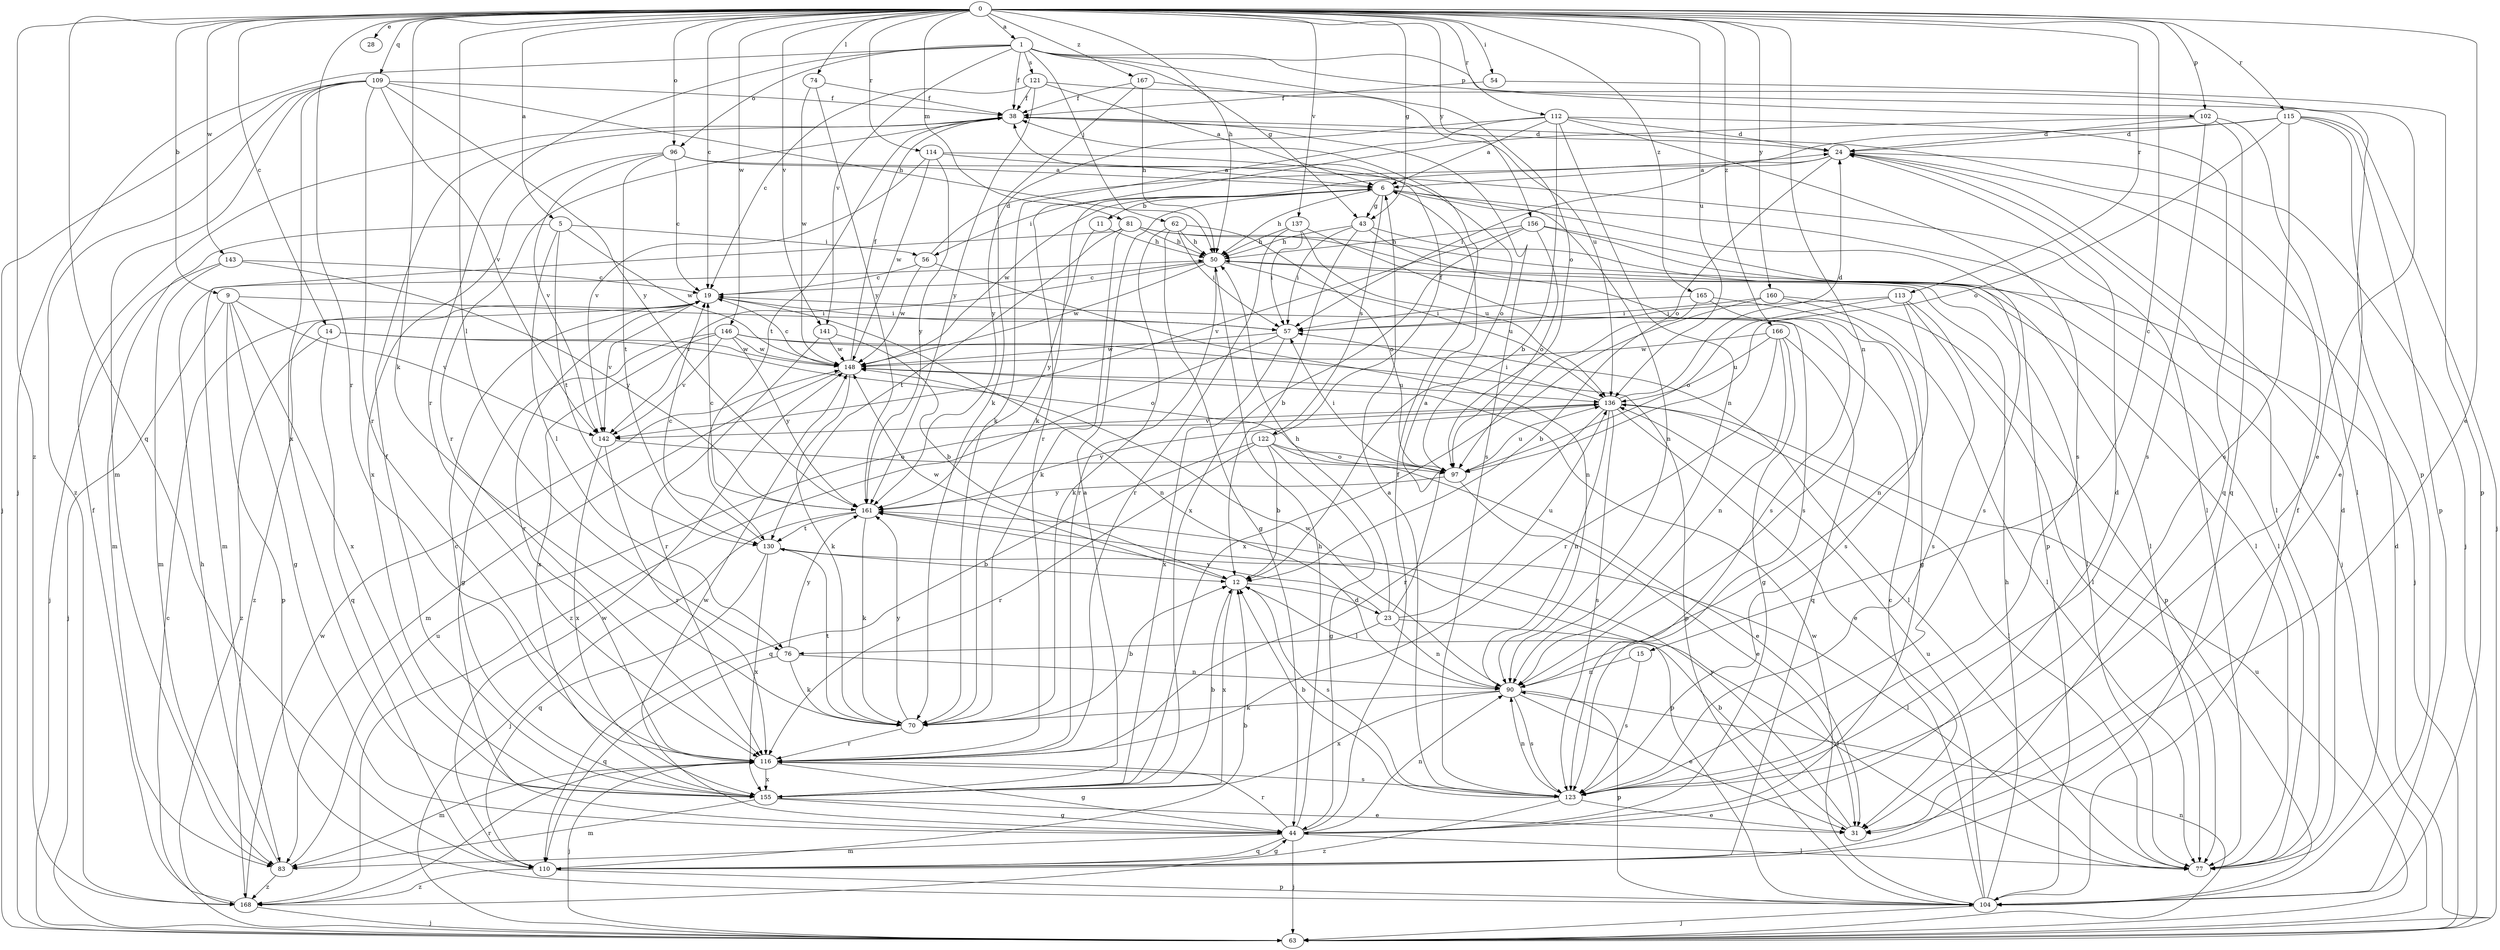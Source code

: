 strict digraph  {
0;
1;
5;
6;
9;
11;
12;
14;
15;
19;
23;
24;
28;
31;
38;
43;
44;
50;
54;
56;
57;
62;
63;
70;
74;
76;
77;
81;
83;
90;
96;
97;
102;
104;
109;
110;
112;
113;
114;
115;
116;
121;
122;
123;
130;
136;
137;
141;
142;
143;
146;
148;
155;
156;
160;
161;
165;
166;
167;
168;
0 -> 1  [label=a];
0 -> 5  [label=a];
0 -> 9  [label=b];
0 -> 14  [label=c];
0 -> 15  [label=c];
0 -> 19  [label=c];
0 -> 28  [label=e];
0 -> 31  [label=e];
0 -> 43  [label=g];
0 -> 50  [label=h];
0 -> 54  [label=i];
0 -> 70  [label=k];
0 -> 74  [label=l];
0 -> 76  [label=l];
0 -> 81  [label=m];
0 -> 90  [label=n];
0 -> 96  [label=o];
0 -> 102  [label=p];
0 -> 109  [label=q];
0 -> 110  [label=q];
0 -> 112  [label=r];
0 -> 113  [label=r];
0 -> 114  [label=r];
0 -> 115  [label=r];
0 -> 116  [label=r];
0 -> 136  [label=u];
0 -> 137  [label=v];
0 -> 141  [label=v];
0 -> 143  [label=w];
0 -> 146  [label=w];
0 -> 156  [label=y];
0 -> 160  [label=y];
0 -> 165  [label=z];
0 -> 166  [label=z];
0 -> 167  [label=z];
0 -> 168  [label=z];
1 -> 38  [label=f];
1 -> 43  [label=g];
1 -> 62  [label=j];
1 -> 63  [label=j];
1 -> 96  [label=o];
1 -> 97  [label=o];
1 -> 102  [label=p];
1 -> 104  [label=p];
1 -> 116  [label=r];
1 -> 121  [label=s];
1 -> 141  [label=v];
5 -> 56  [label=i];
5 -> 76  [label=l];
5 -> 83  [label=m];
5 -> 130  [label=t];
5 -> 148  [label=w];
6 -> 11  [label=b];
6 -> 43  [label=g];
6 -> 50  [label=h];
6 -> 56  [label=i];
6 -> 63  [label=j];
6 -> 90  [label=n];
6 -> 104  [label=p];
6 -> 122  [label=s];
6 -> 148  [label=w];
9 -> 44  [label=g];
9 -> 57  [label=i];
9 -> 63  [label=j];
9 -> 104  [label=p];
9 -> 142  [label=v];
9 -> 155  [label=x];
11 -> 50  [label=h];
11 -> 161  [label=y];
12 -> 23  [label=d];
12 -> 123  [label=s];
12 -> 148  [label=w];
12 -> 155  [label=x];
14 -> 97  [label=o];
14 -> 110  [label=q];
14 -> 148  [label=w];
14 -> 168  [label=z];
15 -> 90  [label=n];
15 -> 123  [label=s];
19 -> 57  [label=i];
19 -> 90  [label=n];
19 -> 116  [label=r];
19 -> 142  [label=v];
19 -> 168  [label=z];
23 -> 6  [label=a];
23 -> 50  [label=h];
23 -> 76  [label=l];
23 -> 77  [label=l];
23 -> 90  [label=n];
23 -> 136  [label=u];
23 -> 161  [label=y];
24 -> 6  [label=a];
24 -> 57  [label=i];
24 -> 63  [label=j];
24 -> 77  [label=l];
24 -> 97  [label=o];
31 -> 12  [label=b];
31 -> 161  [label=y];
38 -> 24  [label=d];
38 -> 116  [label=r];
38 -> 123  [label=s];
38 -> 130  [label=t];
43 -> 12  [label=b];
43 -> 50  [label=h];
43 -> 57  [label=i];
43 -> 77  [label=l];
43 -> 123  [label=s];
44 -> 24  [label=d];
44 -> 38  [label=f];
44 -> 50  [label=h];
44 -> 63  [label=j];
44 -> 77  [label=l];
44 -> 83  [label=m];
44 -> 90  [label=n];
44 -> 110  [label=q];
44 -> 116  [label=r];
44 -> 148  [label=w];
50 -> 19  [label=c];
50 -> 70  [label=k];
50 -> 77  [label=l];
50 -> 136  [label=u];
50 -> 142  [label=v];
50 -> 148  [label=w];
54 -> 38  [label=f];
54 -> 104  [label=p];
56 -> 19  [label=c];
56 -> 24  [label=d];
56 -> 90  [label=n];
56 -> 148  [label=w];
57 -> 148  [label=w];
57 -> 155  [label=x];
57 -> 168  [label=z];
62 -> 44  [label=g];
62 -> 50  [label=h];
62 -> 57  [label=i];
62 -> 97  [label=o];
62 -> 116  [label=r];
63 -> 19  [label=c];
63 -> 24  [label=d];
63 -> 90  [label=n];
63 -> 136  [label=u];
70 -> 12  [label=b];
70 -> 116  [label=r];
70 -> 130  [label=t];
70 -> 161  [label=y];
74 -> 38  [label=f];
74 -> 148  [label=w];
74 -> 161  [label=y];
76 -> 70  [label=k];
76 -> 90  [label=n];
76 -> 110  [label=q];
76 -> 161  [label=y];
77 -> 24  [label=d];
81 -> 50  [label=h];
81 -> 63  [label=j];
81 -> 70  [label=k];
81 -> 77  [label=l];
81 -> 83  [label=m];
81 -> 130  [label=t];
83 -> 50  [label=h];
83 -> 136  [label=u];
83 -> 168  [label=z];
90 -> 31  [label=e];
90 -> 70  [label=k];
90 -> 104  [label=p];
90 -> 123  [label=s];
90 -> 148  [label=w];
90 -> 155  [label=x];
96 -> 6  [label=a];
96 -> 19  [label=c];
96 -> 77  [label=l];
96 -> 130  [label=t];
96 -> 142  [label=v];
96 -> 155  [label=x];
97 -> 31  [label=e];
97 -> 57  [label=i];
97 -> 136  [label=u];
97 -> 161  [label=y];
102 -> 24  [label=d];
102 -> 77  [label=l];
102 -> 110  [label=q];
102 -> 116  [label=r];
102 -> 123  [label=s];
104 -> 19  [label=c];
104 -> 38  [label=f];
104 -> 50  [label=h];
104 -> 63  [label=j];
104 -> 136  [label=u];
104 -> 148  [label=w];
109 -> 38  [label=f];
109 -> 50  [label=h];
109 -> 63  [label=j];
109 -> 83  [label=m];
109 -> 116  [label=r];
109 -> 142  [label=v];
109 -> 155  [label=x];
109 -> 161  [label=y];
109 -> 168  [label=z];
110 -> 12  [label=b];
110 -> 44  [label=g];
110 -> 104  [label=p];
110 -> 148  [label=w];
110 -> 168  [label=z];
112 -> 6  [label=a];
112 -> 12  [label=b];
112 -> 24  [label=d];
112 -> 70  [label=k];
112 -> 90  [label=n];
112 -> 110  [label=q];
112 -> 123  [label=s];
112 -> 161  [label=y];
113 -> 57  [label=i];
113 -> 77  [label=l];
113 -> 90  [label=n];
113 -> 97  [label=o];
113 -> 123  [label=s];
114 -> 6  [label=a];
114 -> 97  [label=o];
114 -> 142  [label=v];
114 -> 148  [label=w];
114 -> 161  [label=y];
115 -> 24  [label=d];
115 -> 31  [label=e];
115 -> 63  [label=j];
115 -> 70  [label=k];
115 -> 97  [label=o];
115 -> 104  [label=p];
115 -> 123  [label=s];
116 -> 44  [label=g];
116 -> 63  [label=j];
116 -> 83  [label=m];
116 -> 123  [label=s];
116 -> 155  [label=x];
121 -> 6  [label=a];
121 -> 19  [label=c];
121 -> 31  [label=e];
121 -> 38  [label=f];
121 -> 161  [label=y];
122 -> 12  [label=b];
122 -> 31  [label=e];
122 -> 38  [label=f];
122 -> 44  [label=g];
122 -> 97  [label=o];
122 -> 110  [label=q];
122 -> 116  [label=r];
123 -> 6  [label=a];
123 -> 12  [label=b];
123 -> 31  [label=e];
123 -> 90  [label=n];
123 -> 168  [label=z];
130 -> 12  [label=b];
130 -> 19  [label=c];
130 -> 77  [label=l];
130 -> 110  [label=q];
130 -> 155  [label=x];
136 -> 24  [label=d];
136 -> 31  [label=e];
136 -> 57  [label=i];
136 -> 77  [label=l];
136 -> 90  [label=n];
136 -> 116  [label=r];
136 -> 123  [label=s];
136 -> 142  [label=v];
136 -> 161  [label=y];
137 -> 50  [label=h];
137 -> 57  [label=i];
137 -> 116  [label=r];
137 -> 123  [label=s];
137 -> 136  [label=u];
141 -> 12  [label=b];
141 -> 116  [label=r];
141 -> 148  [label=w];
142 -> 97  [label=o];
142 -> 116  [label=r];
142 -> 155  [label=x];
143 -> 19  [label=c];
143 -> 63  [label=j];
143 -> 83  [label=m];
143 -> 161  [label=y];
146 -> 44  [label=g];
146 -> 77  [label=l];
146 -> 104  [label=p];
146 -> 142  [label=v];
146 -> 148  [label=w];
146 -> 155  [label=x];
146 -> 161  [label=y];
148 -> 19  [label=c];
148 -> 38  [label=f];
148 -> 70  [label=k];
148 -> 83  [label=m];
148 -> 136  [label=u];
155 -> 6  [label=a];
155 -> 12  [label=b];
155 -> 19  [label=c];
155 -> 31  [label=e];
155 -> 38  [label=f];
155 -> 44  [label=g];
155 -> 83  [label=m];
156 -> 50  [label=h];
156 -> 77  [label=l];
156 -> 97  [label=o];
156 -> 123  [label=s];
156 -> 142  [label=v];
156 -> 155  [label=x];
160 -> 57  [label=i];
160 -> 77  [label=l];
160 -> 104  [label=p];
160 -> 155  [label=x];
161 -> 19  [label=c];
161 -> 63  [label=j];
161 -> 70  [label=k];
161 -> 104  [label=p];
161 -> 130  [label=t];
165 -> 12  [label=b];
165 -> 44  [label=g];
165 -> 57  [label=i];
165 -> 123  [label=s];
166 -> 44  [label=g];
166 -> 90  [label=n];
166 -> 110  [label=q];
166 -> 116  [label=r];
166 -> 136  [label=u];
166 -> 148  [label=w];
167 -> 38  [label=f];
167 -> 50  [label=h];
167 -> 70  [label=k];
167 -> 136  [label=u];
168 -> 38  [label=f];
168 -> 63  [label=j];
168 -> 116  [label=r];
168 -> 148  [label=w];
}

